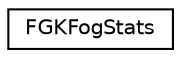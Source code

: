 digraph "Graphical Class Hierarchy"
{
 // LATEX_PDF_SIZE
  edge [fontname="Helvetica",fontsize="10",labelfontname="Helvetica",labelfontsize="10"];
  node [fontname="Helvetica",fontsize="10",shape=record];
  rankdir="LR";
  Node0 [label="FGKFogStats",height=0.2,width=0.4,color="black", fillcolor="white", style="filled",URL="$structFGKFogStats.html",tooltip=" "];
}
